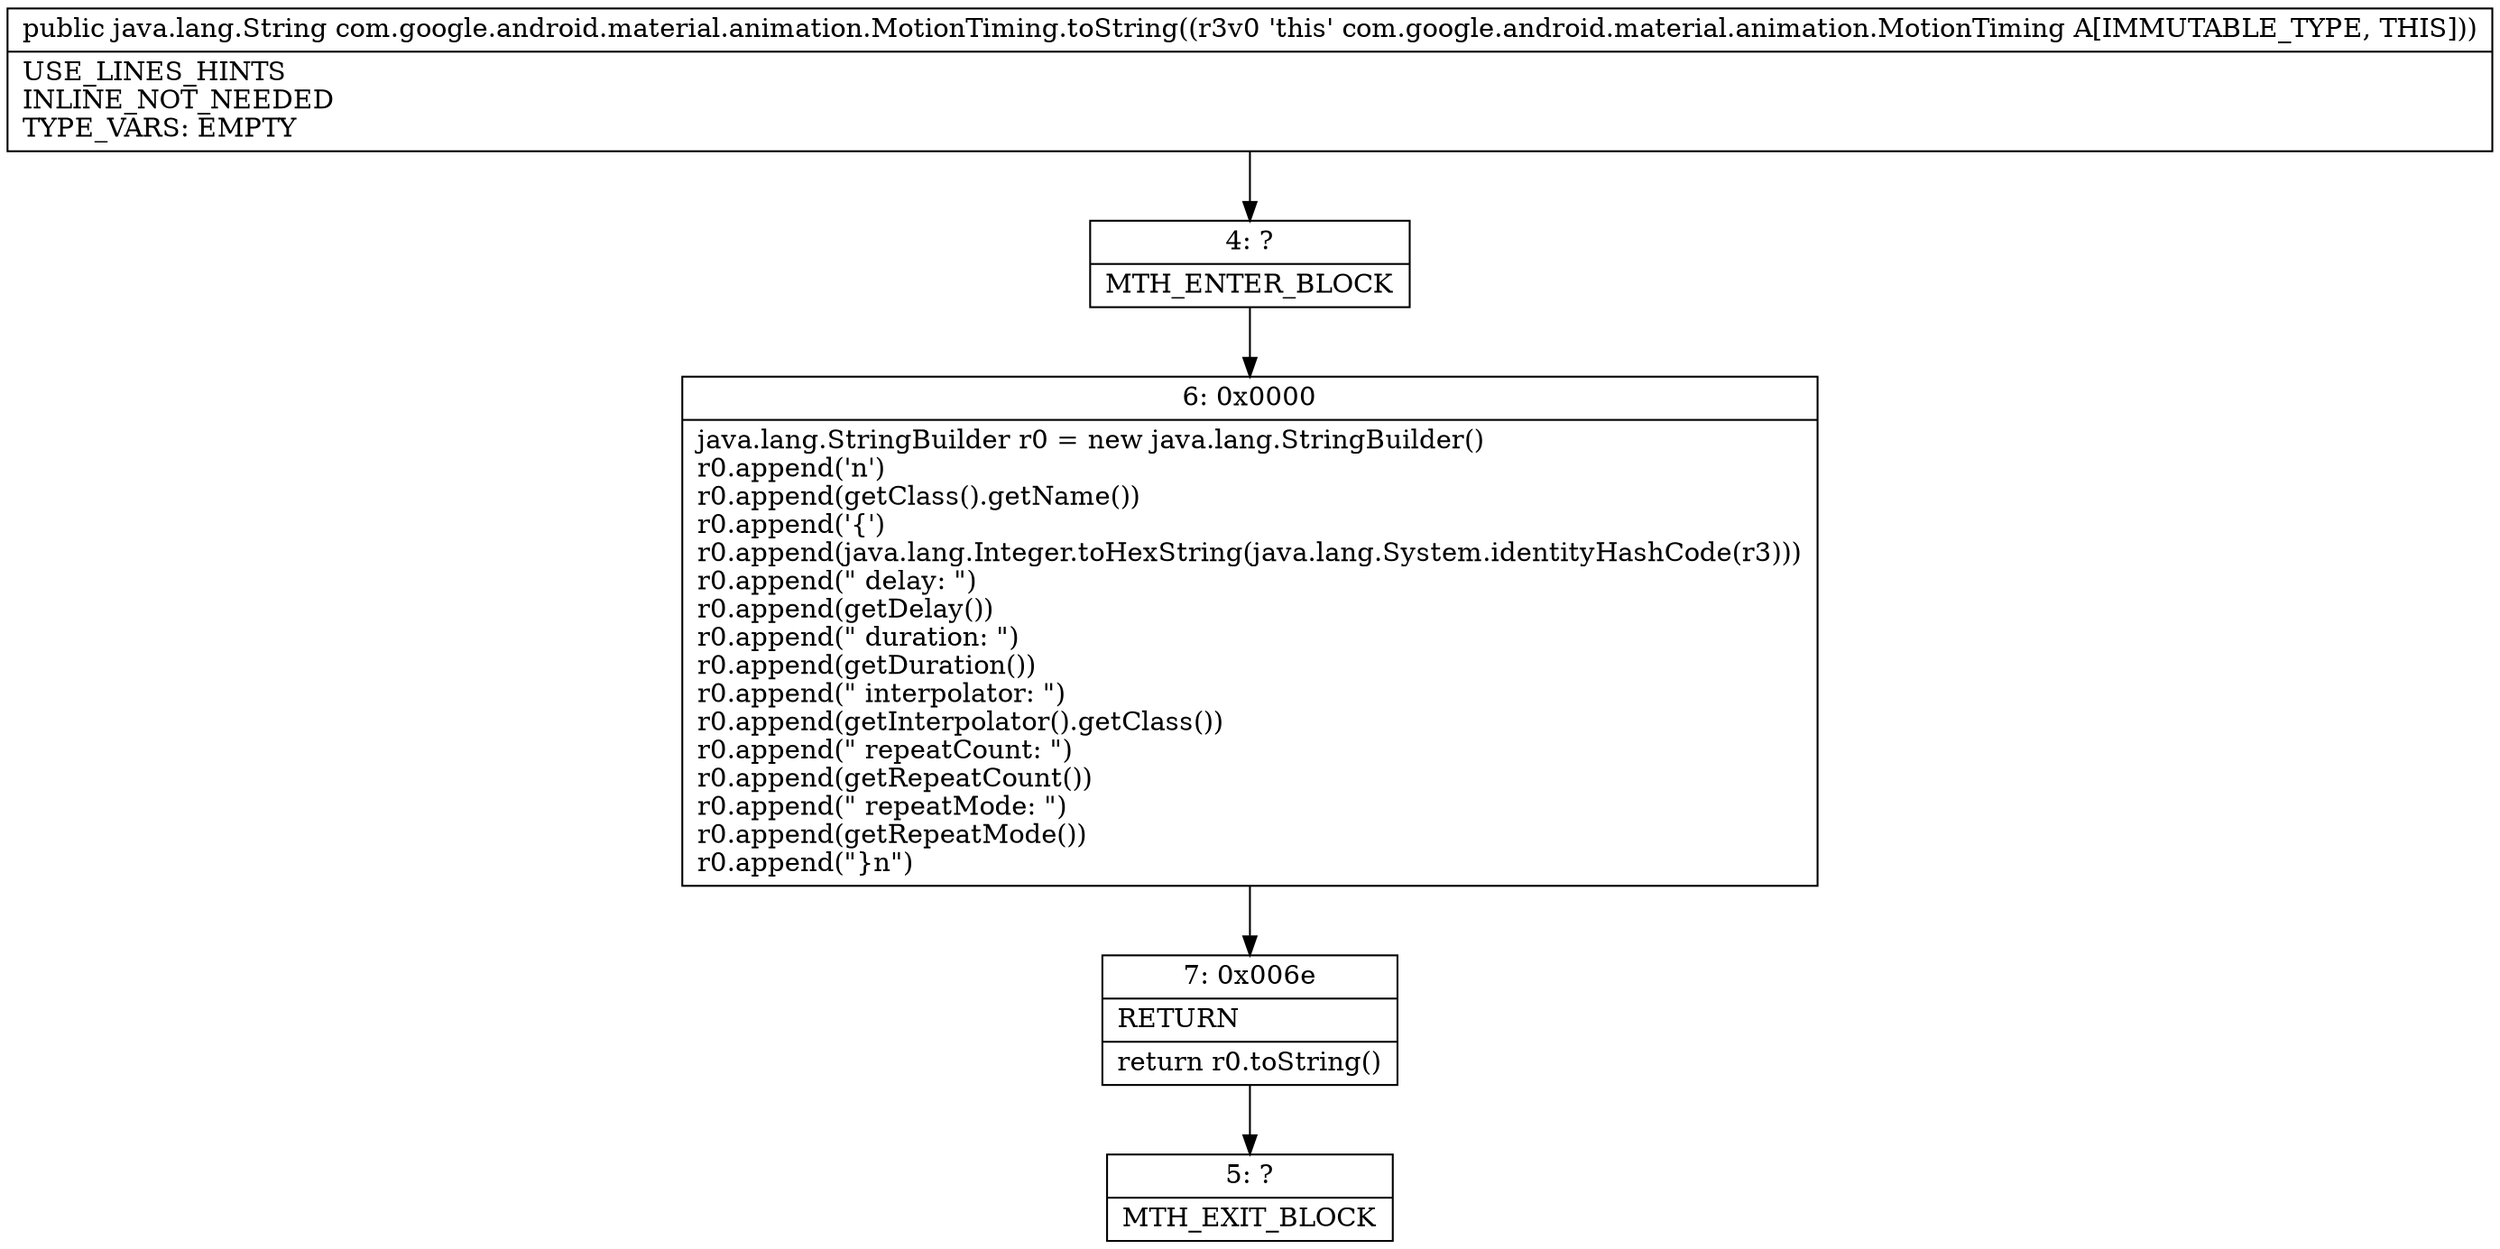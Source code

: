 digraph "CFG forcom.google.android.material.animation.MotionTiming.toString()Ljava\/lang\/String;" {
Node_4 [shape=record,label="{4\:\ ?|MTH_ENTER_BLOCK\l}"];
Node_6 [shape=record,label="{6\:\ 0x0000|java.lang.StringBuilder r0 = new java.lang.StringBuilder()\lr0.append('n')\lr0.append(getClass().getName())\lr0.append('\{')\lr0.append(java.lang.Integer.toHexString(java.lang.System.identityHashCode(r3)))\lr0.append(\" delay: \")\lr0.append(getDelay())\lr0.append(\" duration: \")\lr0.append(getDuration())\lr0.append(\" interpolator: \")\lr0.append(getInterpolator().getClass())\lr0.append(\" repeatCount: \")\lr0.append(getRepeatCount())\lr0.append(\" repeatMode: \")\lr0.append(getRepeatMode())\lr0.append(\"\}n\")\l}"];
Node_7 [shape=record,label="{7\:\ 0x006e|RETURN\l|return r0.toString()\l}"];
Node_5 [shape=record,label="{5\:\ ?|MTH_EXIT_BLOCK\l}"];
MethodNode[shape=record,label="{public java.lang.String com.google.android.material.animation.MotionTiming.toString((r3v0 'this' com.google.android.material.animation.MotionTiming A[IMMUTABLE_TYPE, THIS]))  | USE_LINES_HINTS\lINLINE_NOT_NEEDED\lTYPE_VARS: EMPTY\l}"];
MethodNode -> Node_4;Node_4 -> Node_6;
Node_6 -> Node_7;
Node_7 -> Node_5;
}

